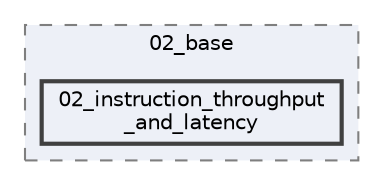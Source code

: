 digraph "/home/runner/work/machine-learning-compilers/machine-learning-compilers/src/submissions/02_base/02_instruction_throughput_and_latency"
{
 // LATEX_PDF_SIZE
  bgcolor="transparent";
  edge [fontname=Helvetica,fontsize=10,labelfontname=Helvetica,labelfontsize=10];
  node [fontname=Helvetica,fontsize=10,shape=box,height=0.2,width=0.4];
  compound=true
  subgraph clusterdir_8f3814d38748b7c73405fc75327b8ba3 {
    graph [ bgcolor="#edf0f7", pencolor="grey50", label="02_base", fontname=Helvetica,fontsize=10 style="filled,dashed", URL="dir_8f3814d38748b7c73405fc75327b8ba3.html",tooltip=""]
  dir_50185a774c3beb41d3503b15f7296656 [label="02_instruction_throughput\l_and_latency", fillcolor="#edf0f7", color="grey25", style="filled,bold", URL="dir_50185a774c3beb41d3503b15f7296656.html",tooltip=""];
  }
}
